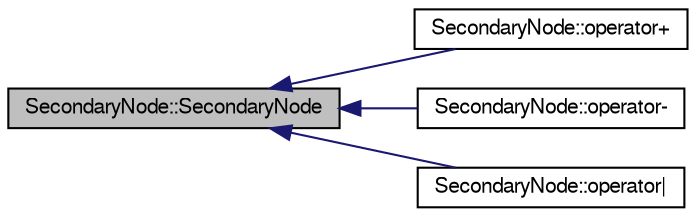 digraph "SecondaryNode::SecondaryNode"
{
  edge [fontname="FreeSans",fontsize="10",labelfontname="FreeSans",labelfontsize="10"];
  node [fontname="FreeSans",fontsize="10",shape=record];
  rankdir="LR";
  Node1 [label="SecondaryNode::SecondaryNode",height=0.2,width=0.4,color="black", fillcolor="grey75", style="filled", fontcolor="black"];
  Node1 -> Node2 [dir="back",color="midnightblue",fontsize="10",style="solid",fontname="FreeSans"];
  Node2 [label="SecondaryNode::operator+",height=0.2,width=0.4,color="black", fillcolor="white", style="filled",URL="$class_secondary_node.html#adb3408ab60e76361ad927f97d4b2d130",tooltip="operator + Union operator that takes two SecondaryNodes and gives SecondaryNode of union of both of t..."];
  Node1 -> Node3 [dir="back",color="midnightblue",fontsize="10",style="solid",fontname="FreeSans"];
  Node3 [label="SecondaryNode::operator-",height=0.2,width=0.4,color="black", fillcolor="white", style="filled",URL="$class_secondary_node.html#a9538b1d31e1fac2d98aad1c3a0a77eac",tooltip="operator - Subtract set operator "];
  Node1 -> Node4 [dir="back",color="midnightblue",fontsize="10",style="solid",fontname="FreeSans"];
  Node4 [label="SecondaryNode::operator\|",height=0.2,width=0.4,color="black", fillcolor="white", style="filled",URL="$class_secondary_node.html#a8b67f308417142a232cc11b5a31a742c",tooltip="operator | Union operator that takes two SecondaryNodes and gives SecondaryNode of union of both of t..."];
}

